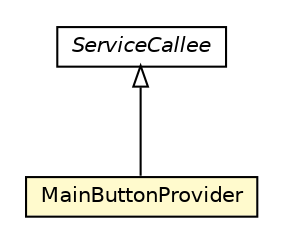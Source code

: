 #!/usr/local/bin/dot
#
# Class diagram 
# Generated by UMLGraph version R5_6-24-gf6e263 (http://www.umlgraph.org/)
#

digraph G {
	edge [fontname="Helvetica",fontsize=10,labelfontname="Helvetica",labelfontsize=10];
	node [fontname="Helvetica",fontsize=10,shape=plaintext];
	nodesep=0.25;
	ranksep=0.5;
	// org.universAAL.middleware.service.ServiceCallee
	c5255974 [label=<<table title="org.universAAL.middleware.service.ServiceCallee" border="0" cellborder="1" cellspacing="0" cellpadding="2" port="p" href="../../../middleware/service/ServiceCallee.html">
		<tr><td><table border="0" cellspacing="0" cellpadding="1">
<tr><td align="center" balign="center"><font face="Helvetica-Oblique"> ServiceCallee </font></td></tr>
		</table></td></tr>
		</table>>, URL="../../../middleware/service/ServiceCallee.html", fontname="Helvetica", fontcolor="black", fontsize=10.0];
	// org.universAAL.samples.simple.ui.MainButtonProvider
	c5257978 [label=<<table title="org.universAAL.samples.simple.ui.MainButtonProvider" border="0" cellborder="1" cellspacing="0" cellpadding="2" port="p" bgcolor="lemonChiffon" href="./MainButtonProvider.html">
		<tr><td><table border="0" cellspacing="0" cellpadding="1">
<tr><td align="center" balign="center"> MainButtonProvider </td></tr>
		</table></td></tr>
		</table>>, URL="./MainButtonProvider.html", fontname="Helvetica", fontcolor="black", fontsize=10.0];
	//org.universAAL.samples.simple.ui.MainButtonProvider extends org.universAAL.middleware.service.ServiceCallee
	c5255974:p -> c5257978:p [dir=back,arrowtail=empty];
}

